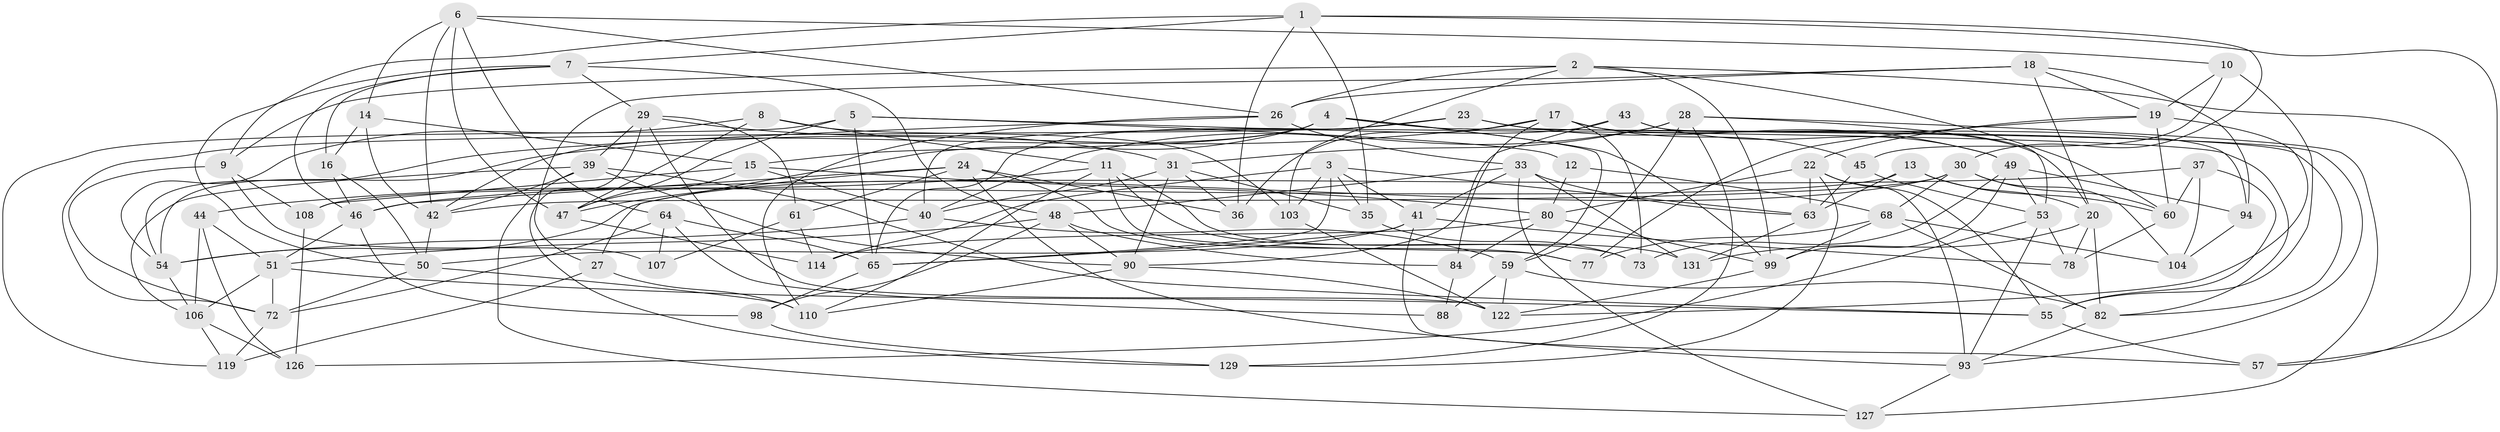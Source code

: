 // original degree distribution, {4: 1.0}
// Generated by graph-tools (version 1.1) at 2025/42/03/06/25 10:42:24]
// undirected, 83 vertices, 212 edges
graph export_dot {
graph [start="1"]
  node [color=gray90,style=filled];
  1 [super="+32"];
  2 [super="+67"];
  3 [super="+69"];
  4 [super="+112"];
  5 [super="+70"];
  6 [super="+75"];
  7 [super="+123"];
  8;
  9 [super="+71"];
  10;
  11 [super="+21"];
  12;
  13;
  14;
  15 [super="+34"];
  16;
  17 [super="+109"];
  18 [super="+86"];
  19 [super="+56"];
  20 [super="+38"];
  22 [super="+58"];
  23;
  24 [super="+25"];
  26 [super="+115"];
  27 [super="+105"];
  28 [super="+74"];
  29 [super="+91"];
  30 [super="+85"];
  31 [super="+92"];
  33 [super="+87"];
  35;
  36;
  37;
  39 [super="+76"];
  40 [super="+111"];
  41 [super="+52"];
  42 [super="+97"];
  43;
  44;
  45;
  46 [super="+118"];
  47 [super="+96"];
  48 [super="+62"];
  49 [super="+79"];
  50 [super="+95"];
  51 [super="+113"];
  53 [super="+81"];
  54 [super="+130"];
  55 [super="+134"];
  57;
  59 [super="+117"];
  60 [super="+102"];
  61;
  63 [super="+66"];
  64 [super="+125"];
  65 [super="+89"];
  68 [super="+100"];
  72 [super="+83"];
  73;
  77;
  78;
  80 [super="+132"];
  82 [super="+120"];
  84;
  88;
  90 [super="+128"];
  93 [super="+133"];
  94;
  98;
  99 [super="+101"];
  103;
  104;
  106 [super="+116"];
  107;
  108;
  110 [super="+121"];
  114;
  119;
  122 [super="+124"];
  126;
  127;
  129;
  131;
  1 -- 9;
  1 -- 57;
  1 -- 36;
  1 -- 30;
  1 -- 35;
  1 -- 7;
  2 -- 103;
  2 -- 60;
  2 -- 57;
  2 -- 26;
  2 -- 9;
  2 -- 99;
  3 -- 114;
  3 -- 35;
  3 -- 65;
  3 -- 41;
  3 -- 103;
  3 -- 63;
  4 -- 99;
  4 -- 42;
  4 -- 59;
  4 -- 15;
  4 -- 82;
  4 -- 27;
  5 -- 65;
  5 -- 82;
  5 -- 12 [weight=2];
  5 -- 119;
  5 -- 47;
  6 -- 47;
  6 -- 10;
  6 -- 14;
  6 -- 42;
  6 -- 26;
  6 -- 64;
  7 -- 48;
  7 -- 50;
  7 -- 46;
  7 -- 16;
  7 -- 29;
  8 -- 103;
  8 -- 47;
  8 -- 11;
  8 -- 54;
  9 -- 107 [weight=2];
  9 -- 72;
  9 -- 108;
  10 -- 45;
  10 -- 19;
  10 -- 55;
  11 -- 73;
  11 -- 44;
  11 -- 77;
  11 -- 131;
  11 -- 110;
  12 -- 80;
  12 -- 68;
  13 -- 108;
  13 -- 63;
  13 -- 20;
  13 -- 60;
  14 -- 16;
  14 -- 42;
  14 -- 15;
  15 -- 108;
  15 -- 40;
  15 -- 80;
  15 -- 47;
  16 -- 46;
  16 -- 50;
  17 -- 84;
  17 -- 45;
  17 -- 73;
  17 -- 20;
  17 -- 36;
  17 -- 54;
  18 -- 94;
  18 -- 20;
  18 -- 19;
  18 -- 26;
  18 -- 27 [weight=2];
  19 -- 122;
  19 -- 60;
  19 -- 77;
  19 -- 22;
  20 -- 131;
  20 -- 82;
  20 -- 78;
  22 -- 80;
  22 -- 63;
  22 -- 129;
  22 -- 93;
  22 -- 55;
  23 -- 93;
  23 -- 49;
  23 -- 40;
  23 -- 72;
  24 -- 36;
  24 -- 77;
  24 -- 61;
  24 -- 46;
  24 -- 47;
  24 -- 93;
  26 -- 110;
  26 -- 54;
  26 -- 33;
  27 -- 110 [weight=2];
  27 -- 119;
  28 -- 127;
  28 -- 40;
  28 -- 129;
  28 -- 53;
  28 -- 31;
  28 -- 59;
  29 -- 122;
  29 -- 129;
  29 -- 61;
  29 -- 39;
  29 -- 31;
  30 -- 42;
  30 -- 104;
  30 -- 60;
  30 -- 68;
  30 -- 54;
  31 -- 35;
  31 -- 40;
  31 -- 90;
  31 -- 36;
  33 -- 41;
  33 -- 63;
  33 -- 131;
  33 -- 127;
  33 -- 48;
  35 -- 73;
  37 -- 60;
  37 -- 104;
  37 -- 46;
  37 -- 55;
  39 -- 106;
  39 -- 127;
  39 -- 42;
  39 -- 90;
  39 -- 55;
  40 -- 54;
  40 -- 59;
  41 -- 78;
  41 -- 50;
  41 -- 57;
  41 -- 65;
  42 -- 50;
  43 -- 94;
  43 -- 49;
  43 -- 90;
  43 -- 65;
  44 -- 126;
  44 -- 51;
  44 -- 106;
  45 -- 53;
  45 -- 63;
  46 -- 98;
  46 -- 51;
  47 -- 114;
  48 -- 98;
  48 -- 51;
  48 -- 90;
  48 -- 84;
  49 -- 73;
  49 -- 53;
  49 -- 94;
  49 -- 99;
  50 -- 72;
  50 -- 110;
  51 -- 106;
  51 -- 72;
  51 -- 55;
  53 -- 93;
  53 -- 78;
  53 -- 126;
  54 -- 106;
  55 -- 57;
  59 -- 88;
  59 -- 82;
  59 -- 122;
  60 -- 78;
  61 -- 107;
  61 -- 114;
  63 -- 131;
  64 -- 88 [weight=2];
  64 -- 107;
  64 -- 65;
  64 -- 72;
  65 -- 98;
  68 -- 99;
  68 -- 104;
  68 -- 77;
  68 -- 82;
  72 -- 119;
  80 -- 114;
  80 -- 99;
  80 -- 84;
  82 -- 93;
  84 -- 88;
  90 -- 110;
  90 -- 122;
  93 -- 127;
  94 -- 104;
  98 -- 129;
  99 -- 122;
  103 -- 122;
  106 -- 119;
  106 -- 126;
  108 -- 126;
}
